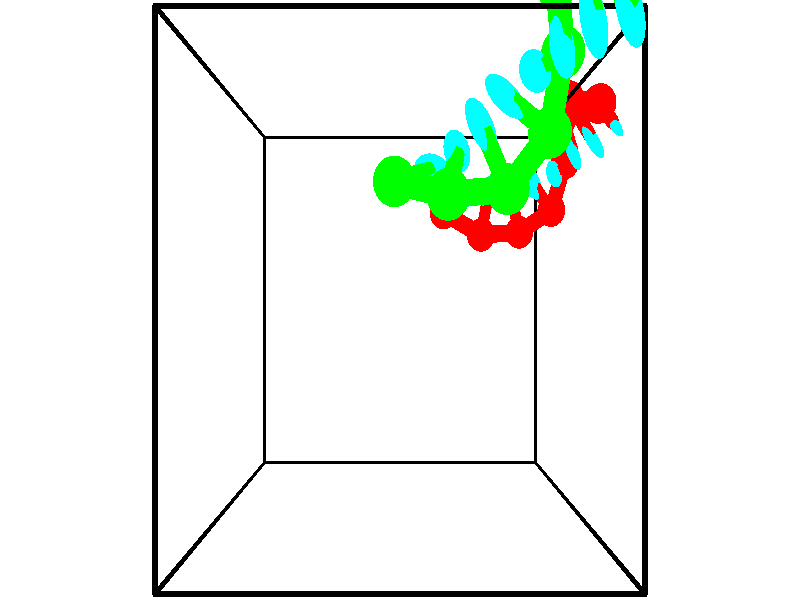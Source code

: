 // switches for output
#declare DRAW_BASES = 1; // possible values are 0, 1; only relevant for DNA ribbons
#declare DRAW_BASES_TYPE = 3; // possible values are 1, 2, 3; only relevant for DNA ribbons
#declare DRAW_FOG = 0; // set to 1 to enable fog

#include "colors.inc"

#include "transforms.inc"
background { rgb <1, 1, 1>}

#default {
   normal{
       ripples 0.25
       frequency 0.20
       turbulence 0.2
       lambda 5
   }
	finish {
		phong 0.1
		phong_size 40.
	}
}

// original window dimensions: 1024x640


// camera settings

camera {
	sky <-0, 1, 0>
	up <-0, 1, 0>
	right 1.6 * <1, 0, 0>
	location <2.5, 2.5, 11.1562>
	look_at <2.5, 2.5, 2.5>
	direction <0, 0, -8.6562>
	angle 67.0682
}


# declare cpy_camera_pos = <2.5, 2.5, 11.1562>;
# if (DRAW_FOG = 1)
fog {
	fog_type 2
	up vnormalize(cpy_camera_pos)
	color rgbt<1,1,1,0.3>
	distance 1e-5
	fog_alt 3e-3
	fog_offset 4
}
# end


// LIGHTS

# declare lum = 6;
global_settings {
	ambient_light rgb lum * <0.05, 0.05, 0.05>
	max_trace_level 15
}# declare cpy_direct_light_amount = 0.25;
light_source
{	1000 * <-1, -1, 1>,
	rgb lum * cpy_direct_light_amount
	parallel
}

light_source
{	1000 * <1, 1, -1>,
	rgb lum * cpy_direct_light_amount
	parallel
}

// strand 0

// nucleotide -1

// particle -1
sphere {
	<5.547830, 5.004570, 1.917688> 0.250000
	pigment { color rgbt <1,0,0,0> }
	no_shadow
}
cylinder {
	<5.785164, 4.940453, 1.602154>,  <5.927564, 4.901982, 1.412833>, 0.100000
	pigment { color rgbt <1,0,0,0> }
	no_shadow
}
cylinder {
	<5.785164, 4.940453, 1.602154>,  <5.547830, 5.004570, 1.917688>, 0.100000
	pigment { color rgbt <1,0,0,0> }
	no_shadow
}

// particle -1
sphere {
	<5.785164, 4.940453, 1.602154> 0.100000
	pigment { color rgbt <1,0,0,0> }
	no_shadow
}
sphere {
	0, 1
	scale<0.080000,0.200000,0.300000>
	matrix <-0.710046, -0.565863, -0.419087,
		-0.379195, 0.808768, -0.449561,
		0.593334, -0.160293, -0.788835,
		5.963164, 4.892365, 1.365503>
	pigment { color rgbt <0,1,1,0> }
	no_shadow
}
cylinder {
	<5.292845, 5.277200, 1.141169>,  <5.547830, 5.004570, 1.917688>, 0.130000
	pigment { color rgbt <1,0,0,0> }
	no_shadow
}

// nucleotide -1

// particle -1
sphere {
	<5.292845, 5.277200, 1.141169> 0.250000
	pigment { color rgbt <1,0,0,0> }
	no_shadow
}
cylinder {
	<5.533516, 4.958965, 1.112808>,  <5.677918, 4.768024, 1.095792>, 0.100000
	pigment { color rgbt <1,0,0,0> }
	no_shadow
}
cylinder {
	<5.533516, 4.958965, 1.112808>,  <5.292845, 5.277200, 1.141169>, 0.100000
	pigment { color rgbt <1,0,0,0> }
	no_shadow
}

// particle -1
sphere {
	<5.533516, 4.958965, 1.112808> 0.100000
	pigment { color rgbt <1,0,0,0> }
	no_shadow
}
sphere {
	0, 1
	scale<0.080000,0.200000,0.300000>
	matrix <-0.644176, -0.430847, -0.631987,
		0.472252, 0.425926, -0.771728,
		0.601677, -0.795586, -0.070903,
		5.714019, 4.720289, 1.091537>
	pigment { color rgbt <0,1,1,0> }
	no_shadow
}
cylinder {
	<5.396221, 5.202129, 0.408447>,  <5.292845, 5.277200, 1.141169>, 0.130000
	pigment { color rgbt <1,0,0,0> }
	no_shadow
}

// nucleotide -1

// particle -1
sphere {
	<5.396221, 5.202129, 0.408447> 0.250000
	pigment { color rgbt <1,0,0,0> }
	no_shadow
}
cylinder {
	<5.440145, 4.863930, 0.617472>,  <5.466500, 4.661010, 0.742887>, 0.100000
	pigment { color rgbt <1,0,0,0> }
	no_shadow
}
cylinder {
	<5.440145, 4.863930, 0.617472>,  <5.396221, 5.202129, 0.408447>, 0.100000
	pigment { color rgbt <1,0,0,0> }
	no_shadow
}

// particle -1
sphere {
	<5.440145, 4.863930, 0.617472> 0.100000
	pigment { color rgbt <1,0,0,0> }
	no_shadow
}
sphere {
	0, 1
	scale<0.080000,0.200000,0.300000>
	matrix <-0.715844, -0.432016, -0.548570,
		0.689571, -0.313834, -0.652686,
		0.109811, -0.845500, 0.522563,
		5.473089, 4.610280, 0.774241>
	pigment { color rgbt <0,1,1,0> }
	no_shadow
}
cylinder {
	<5.538377, 4.602204, 0.034635>,  <5.396221, 5.202129, 0.408447>, 0.130000
	pigment { color rgbt <1,0,0,0> }
	no_shadow
}

// nucleotide -1

// particle -1
sphere {
	<5.538377, 4.602204, 0.034635> 0.250000
	pigment { color rgbt <1,0,0,0> }
	no_shadow
}
cylinder {
	<5.344751, 4.452431, 0.350985>,  <5.228576, 4.362567, 0.540794>, 0.100000
	pigment { color rgbt <1,0,0,0> }
	no_shadow
}
cylinder {
	<5.344751, 4.452431, 0.350985>,  <5.538377, 4.602204, 0.034635>, 0.100000
	pigment { color rgbt <1,0,0,0> }
	no_shadow
}

// particle -1
sphere {
	<5.344751, 4.452431, 0.350985> 0.100000
	pigment { color rgbt <1,0,0,0> }
	no_shadow
}
sphere {
	0, 1
	scale<0.080000,0.200000,0.300000>
	matrix <-0.743663, -0.300270, -0.597330,
		0.461136, -0.877290, -0.133101,
		-0.484065, -0.374433, 0.790874,
		5.199532, 4.340101, 0.588247>
	pigment { color rgbt <0,1,1,0> }
	no_shadow
}
cylinder {
	<5.297682, 3.878018, -0.010048>,  <5.538377, 4.602204, 0.034635>, 0.130000
	pigment { color rgbt <1,0,0,0> }
	no_shadow
}

// nucleotide -1

// particle -1
sphere {
	<5.297682, 3.878018, -0.010048> 0.250000
	pigment { color rgbt <1,0,0,0> }
	no_shadow
}
cylinder {
	<5.047523, 4.075500, 0.231657>,  <4.897429, 4.193990, 0.376680>, 0.100000
	pigment { color rgbt <1,0,0,0> }
	no_shadow
}
cylinder {
	<5.047523, 4.075500, 0.231657>,  <5.297682, 3.878018, -0.010048>, 0.100000
	pigment { color rgbt <1,0,0,0> }
	no_shadow
}

// particle -1
sphere {
	<5.047523, 4.075500, 0.231657> 0.100000
	pigment { color rgbt <1,0,0,0> }
	no_shadow
}
sphere {
	0, 1
	scale<0.080000,0.200000,0.300000>
	matrix <-0.707430, -0.031956, -0.706060,
		-0.329277, -0.869041, 0.369248,
		-0.625395, 0.493707, 0.604264,
		4.859905, 4.223612, 0.412936>
	pigment { color rgbt <0,1,1,0> }
	no_shadow
}
cylinder {
	<4.694865, 3.537076, 0.049307>,  <5.297682, 3.878018, -0.010048>, 0.130000
	pigment { color rgbt <1,0,0,0> }
	no_shadow
}

// nucleotide -1

// particle -1
sphere {
	<4.694865, 3.537076, 0.049307> 0.250000
	pigment { color rgbt <1,0,0,0> }
	no_shadow
}
cylinder {
	<4.572948, 3.905678, 0.145580>,  <4.499798, 4.126839, 0.203345>, 0.100000
	pigment { color rgbt <1,0,0,0> }
	no_shadow
}
cylinder {
	<4.572948, 3.905678, 0.145580>,  <4.694865, 3.537076, 0.049307>, 0.100000
	pigment { color rgbt <1,0,0,0> }
	no_shadow
}

// particle -1
sphere {
	<4.572948, 3.905678, 0.145580> 0.100000
	pigment { color rgbt <1,0,0,0> }
	no_shadow
}
sphere {
	0, 1
	scale<0.080000,0.200000,0.300000>
	matrix <-0.709725, -0.051232, -0.702613,
		-0.635131, -0.384970, 0.669631,
		-0.304791, 0.921506, 0.240684,
		4.481511, 4.182129, 0.217786>
	pigment { color rgbt <0,1,1,0> }
	no_shadow
}
cylinder {
	<3.953006, 3.473438, 0.319315>,  <4.694865, 3.537076, 0.049307>, 0.130000
	pigment { color rgbt <1,0,0,0> }
	no_shadow
}

// nucleotide -1

// particle -1
sphere {
	<3.953006, 3.473438, 0.319315> 0.250000
	pigment { color rgbt <1,0,0,0> }
	no_shadow
}
cylinder {
	<4.048304, 3.838707, 0.187038>,  <4.105482, 4.057868, 0.107672>, 0.100000
	pigment { color rgbt <1,0,0,0> }
	no_shadow
}
cylinder {
	<4.048304, 3.838707, 0.187038>,  <3.953006, 3.473438, 0.319315>, 0.100000
	pigment { color rgbt <1,0,0,0> }
	no_shadow
}

// particle -1
sphere {
	<4.048304, 3.838707, 0.187038> 0.100000
	pigment { color rgbt <1,0,0,0> }
	no_shadow
}
sphere {
	0, 1
	scale<0.080000,0.200000,0.300000>
	matrix <-0.744931, -0.046654, -0.665508,
		-0.623151, 0.404896, 0.669135,
		0.238244, 0.913172, -0.330692,
		4.119777, 4.112659, 0.087831>
	pigment { color rgbt <0,1,1,0> }
	no_shadow
}
cylinder {
	<3.283710, 3.805417, 0.326305>,  <3.953006, 3.473438, 0.319315>, 0.130000
	pigment { color rgbt <1,0,0,0> }
	no_shadow
}

// nucleotide -1

// particle -1
sphere {
	<3.283710, 3.805417, 0.326305> 0.250000
	pigment { color rgbt <1,0,0,0> }
	no_shadow
}
cylinder {
	<3.530210, 4.000835, 0.079224>,  <3.678111, 4.118087, -0.069025>, 0.100000
	pigment { color rgbt <1,0,0,0> }
	no_shadow
}
cylinder {
	<3.530210, 4.000835, 0.079224>,  <3.283710, 3.805417, 0.326305>, 0.100000
	pigment { color rgbt <1,0,0,0> }
	no_shadow
}

// particle -1
sphere {
	<3.530210, 4.000835, 0.079224> 0.100000
	pigment { color rgbt <1,0,0,0> }
	no_shadow
}
sphere {
	0, 1
	scale<0.080000,0.200000,0.300000>
	matrix <-0.621677, -0.179739, -0.762372,
		-0.483480, 0.853824, 0.192954,
		0.616251, 0.488547, -0.617703,
		3.715086, 4.147399, -0.106087>
	pigment { color rgbt <0,1,1,0> }
	no_shadow
}
// strand 1

// nucleotide -1

// particle -1
sphere {
	<2.432644, 3.662459, 4.046275> 0.250000
	pigment { color rgbt <0,1,0,0> }
	no_shadow
}
cylinder {
	<2.704201, 3.775635, 3.775261>,  <2.867135, 3.843540, 3.612653>, 0.100000
	pigment { color rgbt <0,1,0,0> }
	no_shadow
}
cylinder {
	<2.704201, 3.775635, 3.775261>,  <2.432644, 3.662459, 4.046275>, 0.100000
	pigment { color rgbt <0,1,0,0> }
	no_shadow
}

// particle -1
sphere {
	<2.704201, 3.775635, 3.775261> 0.100000
	pigment { color rgbt <0,1,0,0> }
	no_shadow
}
sphere {
	0, 1
	scale<0.080000,0.200000,0.300000>
	matrix <0.524179, 0.459396, 0.717072,
		0.514144, -0.841963, 0.163569,
		0.678891, 0.282939, -0.677534,
		2.907868, 3.860516, 3.572001>
	pigment { color rgbt <0,1,1,0> }
	no_shadow
}
cylinder {
	<3.051277, 3.503329, 4.282806>,  <2.432644, 3.662459, 4.046275>, 0.130000
	pigment { color rgbt <0,1,0,0> }
	no_shadow
}

// nucleotide -1

// particle -1
sphere {
	<3.051277, 3.503329, 4.282806> 0.250000
	pigment { color rgbt <0,1,0,0> }
	no_shadow
}
cylinder {
	<3.132702, 3.792778, 4.019009>,  <3.181556, 3.966447, 3.860730>, 0.100000
	pigment { color rgbt <0,1,0,0> }
	no_shadow
}
cylinder {
	<3.132702, 3.792778, 4.019009>,  <3.051277, 3.503329, 4.282806>, 0.100000
	pigment { color rgbt <0,1,0,0> }
	no_shadow
}

// particle -1
sphere {
	<3.132702, 3.792778, 4.019009> 0.100000
	pigment { color rgbt <0,1,0,0> }
	no_shadow
}
sphere {
	0, 1
	scale<0.080000,0.200000,0.300000>
	matrix <0.595945, 0.442860, 0.669869,
		0.776796, -0.529382, -0.341090,
		0.203561, 0.723623, -0.659494,
		3.193770, 4.009865, 3.821160>
	pigment { color rgbt <0,1,1,0> }
	no_shadow
}
cylinder {
	<3.761871, 3.579482, 4.091085>,  <3.051277, 3.503329, 4.282806>, 0.130000
	pigment { color rgbt <0,1,0,0> }
	no_shadow
}

// nucleotide -1

// particle -1
sphere {
	<3.761871, 3.579482, 4.091085> 0.250000
	pigment { color rgbt <0,1,0,0> }
	no_shadow
}
cylinder {
	<3.584908, 3.938080, 4.081520>,  <3.478729, 4.153239, 4.075781>, 0.100000
	pigment { color rgbt <0,1,0,0> }
	no_shadow
}
cylinder {
	<3.584908, 3.938080, 4.081520>,  <3.761871, 3.579482, 4.091085>, 0.100000
	pigment { color rgbt <0,1,0,0> }
	no_shadow
}

// particle -1
sphere {
	<3.584908, 3.938080, 4.081520> 0.100000
	pigment { color rgbt <0,1,0,0> }
	no_shadow
}
sphere {
	0, 1
	scale<0.080000,0.200000,0.300000>
	matrix <0.574884, 0.303962, 0.759681,
		0.688319, 0.322342, -0.649856,
		-0.442409, 0.896495, -0.023913,
		3.452185, 4.207028, 4.074346>
	pigment { color rgbt <0,1,1,0> }
	no_shadow
}
cylinder {
	<4.262084, 4.138605, 4.059633>,  <3.761871, 3.579482, 4.091085>, 0.130000
	pigment { color rgbt <0,1,0,0> }
	no_shadow
}

// nucleotide -1

// particle -1
sphere {
	<4.262084, 4.138605, 4.059633> 0.250000
	pigment { color rgbt <0,1,0,0> }
	no_shadow
}
cylinder {
	<3.935646, 4.293877, 4.230888>,  <3.739783, 4.387040, 4.333642>, 0.100000
	pigment { color rgbt <0,1,0,0> }
	no_shadow
}
cylinder {
	<3.935646, 4.293877, 4.230888>,  <4.262084, 4.138605, 4.059633>, 0.100000
	pigment { color rgbt <0,1,0,0> }
	no_shadow
}

// particle -1
sphere {
	<3.935646, 4.293877, 4.230888> 0.100000
	pigment { color rgbt <0,1,0,0> }
	no_shadow
}
sphere {
	0, 1
	scale<0.080000,0.200000,0.300000>
	matrix <0.562618, 0.364332, 0.742107,
		0.132086, 0.846509, -0.515728,
		-0.816097, 0.388180, 0.428139,
		3.690817, 4.410331, 4.359330>
	pigment { color rgbt <0,1,1,0> }
	no_shadow
}
cylinder {
	<4.406792, 4.908482, 4.095797>,  <4.262084, 4.138605, 4.059633>, 0.130000
	pigment { color rgbt <0,1,0,0> }
	no_shadow
}

// nucleotide -1

// particle -1
sphere {
	<4.406792, 4.908482, 4.095797> 0.250000
	pigment { color rgbt <0,1,0,0> }
	no_shadow
}
cylinder {
	<4.165035, 4.725761, 4.356884>,  <4.019981, 4.616129, 4.513536>, 0.100000
	pigment { color rgbt <0,1,0,0> }
	no_shadow
}
cylinder {
	<4.165035, 4.725761, 4.356884>,  <4.406792, 4.908482, 4.095797>, 0.100000
	pigment { color rgbt <0,1,0,0> }
	no_shadow
}

// particle -1
sphere {
	<4.165035, 4.725761, 4.356884> 0.100000
	pigment { color rgbt <0,1,0,0> }
	no_shadow
}
sphere {
	0, 1
	scale<0.080000,0.200000,0.300000>
	matrix <0.624781, 0.236583, 0.744094,
		-0.494326, 0.857532, 0.142413,
		-0.604392, -0.456802, 0.652719,
		3.983718, 4.588721, 4.552700>
	pigment { color rgbt <0,1,1,0> }
	no_shadow
}
cylinder {
	<4.182919, 5.369832, 4.696642>,  <4.406792, 4.908482, 4.095797>, 0.130000
	pigment { color rgbt <0,1,0,0> }
	no_shadow
}

// nucleotide -1

// particle -1
sphere {
	<4.182919, 5.369832, 4.696642> 0.250000
	pigment { color rgbt <0,1,0,0> }
	no_shadow
}
cylinder {
	<4.185360, 4.983727, 4.801125>,  <4.186825, 4.752063, 4.863814>, 0.100000
	pigment { color rgbt <0,1,0,0> }
	no_shadow
}
cylinder {
	<4.185360, 4.983727, 4.801125>,  <4.182919, 5.369832, 4.696642>, 0.100000
	pigment { color rgbt <0,1,0,0> }
	no_shadow
}

// particle -1
sphere {
	<4.185360, 4.983727, 4.801125> 0.100000
	pigment { color rgbt <0,1,0,0> }
	no_shadow
}
sphere {
	0, 1
	scale<0.080000,0.200000,0.300000>
	matrix <0.643450, 0.203741, 0.737876,
		-0.765464, 0.163569, 0.622343,
		0.006103, -0.965264, 0.261205,
		4.187191, 4.694147, 4.879486>
	pigment { color rgbt <0,1,1,0> }
	no_shadow
}
cylinder {
	<4.208650, 5.417532, 5.406966>,  <4.182919, 5.369832, 4.696642>, 0.130000
	pigment { color rgbt <0,1,0,0> }
	no_shadow
}

// nucleotide -1

// particle -1
sphere {
	<4.208650, 5.417532, 5.406966> 0.250000
	pigment { color rgbt <0,1,0,0> }
	no_shadow
}
cylinder {
	<4.302475, 5.031197, 5.362904>,  <4.358770, 4.799395, 5.336466>, 0.100000
	pigment { color rgbt <0,1,0,0> }
	no_shadow
}
cylinder {
	<4.302475, 5.031197, 5.362904>,  <4.208650, 5.417532, 5.406966>, 0.100000
	pigment { color rgbt <0,1,0,0> }
	no_shadow
}

// particle -1
sphere {
	<4.302475, 5.031197, 5.362904> 0.100000
	pigment { color rgbt <0,1,0,0> }
	no_shadow
}
sphere {
	0, 1
	scale<0.080000,0.200000,0.300000>
	matrix <0.635966, 0.066763, 0.768824,
		-0.735206, -0.250393, 0.629901,
		0.234563, -0.965840, -0.110157,
		4.372844, 4.741445, 5.329856>
	pigment { color rgbt <0,1,1,0> }
	no_shadow
}
cylinder {
	<4.200629, 5.110791, 6.086653>,  <4.208650, 5.417532, 5.406966>, 0.130000
	pigment { color rgbt <0,1,0,0> }
	no_shadow
}

// nucleotide -1

// particle -1
sphere {
	<4.200629, 5.110791, 6.086653> 0.250000
	pigment { color rgbt <0,1,0,0> }
	no_shadow
}
cylinder {
	<4.420948, 4.864159, 5.861637>,  <4.553140, 4.716179, 5.726627>, 0.100000
	pigment { color rgbt <0,1,0,0> }
	no_shadow
}
cylinder {
	<4.420948, 4.864159, 5.861637>,  <4.200629, 5.110791, 6.086653>, 0.100000
	pigment { color rgbt <0,1,0,0> }
	no_shadow
}

// particle -1
sphere {
	<4.420948, 4.864159, 5.861637> 0.100000
	pigment { color rgbt <0,1,0,0> }
	no_shadow
}
sphere {
	0, 1
	scale<0.080000,0.200000,0.300000>
	matrix <0.700283, -0.025320, 0.713417,
		-0.454122, -0.786885, 0.417834,
		0.550798, -0.616580, -0.562540,
		4.586187, 4.679185, 5.692875>
	pigment { color rgbt <0,1,1,0> }
	no_shadow
}
// box output
cylinder {
	<0.000000, 0.000000, 0.000000>,  <5.000000, 0.000000, 0.000000>, 0.025000
	pigment { color rgbt <0,0,0,0> }
	no_shadow
}
cylinder {
	<0.000000, 0.000000, 0.000000>,  <0.000000, 5.000000, 0.000000>, 0.025000
	pigment { color rgbt <0,0,0,0> }
	no_shadow
}
cylinder {
	<0.000000, 0.000000, 0.000000>,  <0.000000, 0.000000, 5.000000>, 0.025000
	pigment { color rgbt <0,0,0,0> }
	no_shadow
}
cylinder {
	<5.000000, 5.000000, 5.000000>,  <0.000000, 5.000000, 5.000000>, 0.025000
	pigment { color rgbt <0,0,0,0> }
	no_shadow
}
cylinder {
	<5.000000, 5.000000, 5.000000>,  <5.000000, 0.000000, 5.000000>, 0.025000
	pigment { color rgbt <0,0,0,0> }
	no_shadow
}
cylinder {
	<5.000000, 5.000000, 5.000000>,  <5.000000, 5.000000, 0.000000>, 0.025000
	pigment { color rgbt <0,0,0,0> }
	no_shadow
}
cylinder {
	<0.000000, 0.000000, 5.000000>,  <0.000000, 5.000000, 5.000000>, 0.025000
	pigment { color rgbt <0,0,0,0> }
	no_shadow
}
cylinder {
	<0.000000, 0.000000, 5.000000>,  <5.000000, 0.000000, 5.000000>, 0.025000
	pigment { color rgbt <0,0,0,0> }
	no_shadow
}
cylinder {
	<5.000000, 5.000000, 0.000000>,  <0.000000, 5.000000, 0.000000>, 0.025000
	pigment { color rgbt <0,0,0,0> }
	no_shadow
}
cylinder {
	<5.000000, 5.000000, 0.000000>,  <5.000000, 0.000000, 0.000000>, 0.025000
	pigment { color rgbt <0,0,0,0> }
	no_shadow
}
cylinder {
	<5.000000, 0.000000, 5.000000>,  <5.000000, 0.000000, 0.000000>, 0.025000
	pigment { color rgbt <0,0,0,0> }
	no_shadow
}
cylinder {
	<0.000000, 5.000000, 0.000000>,  <0.000000, 5.000000, 5.000000>, 0.025000
	pigment { color rgbt <0,0,0,0> }
	no_shadow
}
// end of box output
